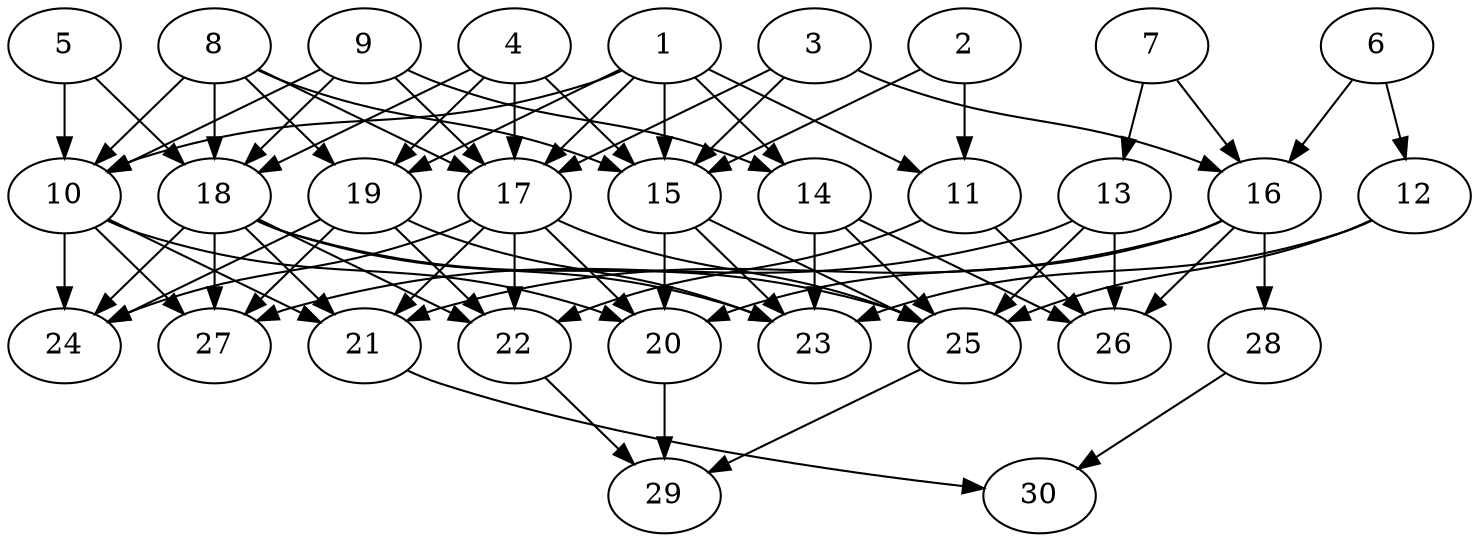 // DAG automatically generated by daggen at Thu Oct  3 14:04:19 2019
// ./daggen --dot -n 30 --ccr 0.5 --fat 0.7 --regular 0.9 --density 0.6 --mindata 5242880 --maxdata 52428800 
digraph G {
  1 [size="16711680", alpha="0.12", expect_size="8355840"] 
  1 -> 10 [size ="8355840"]
  1 -> 11 [size ="8355840"]
  1 -> 14 [size ="8355840"]
  1 -> 15 [size ="8355840"]
  1 -> 17 [size ="8355840"]
  1 -> 19 [size ="8355840"]
  2 [size="83077120", alpha="0.04", expect_size="41538560"] 
  2 -> 11 [size ="41538560"]
  2 -> 15 [size ="41538560"]
  3 [size="19767296", alpha="0.07", expect_size="9883648"] 
  3 -> 15 [size ="9883648"]
  3 -> 16 [size ="9883648"]
  3 -> 17 [size ="9883648"]
  4 [size="63692800", alpha="0.16", expect_size="31846400"] 
  4 -> 15 [size ="31846400"]
  4 -> 17 [size ="31846400"]
  4 -> 18 [size ="31846400"]
  4 -> 19 [size ="31846400"]
  5 [size="40134656", alpha="0.07", expect_size="20067328"] 
  5 -> 10 [size ="20067328"]
  5 -> 18 [size ="20067328"]
  6 [size="59082752", alpha="0.12", expect_size="29541376"] 
  6 -> 12 [size ="29541376"]
  6 -> 16 [size ="29541376"]
  7 [size="11847680", alpha="0.05", expect_size="5923840"] 
  7 -> 13 [size ="5923840"]
  7 -> 16 [size ="5923840"]
  8 [size="75112448", alpha="0.00", expect_size="37556224"] 
  8 -> 10 [size ="37556224"]
  8 -> 15 [size ="37556224"]
  8 -> 17 [size ="37556224"]
  8 -> 18 [size ="37556224"]
  8 -> 19 [size ="37556224"]
  9 [size="22777856", alpha="0.04", expect_size="11388928"] 
  9 -> 10 [size ="11388928"]
  9 -> 14 [size ="11388928"]
  9 -> 17 [size ="11388928"]
  9 -> 18 [size ="11388928"]
  10 [size="34064384", alpha="0.06", expect_size="17032192"] 
  10 -> 20 [size ="17032192"]
  10 -> 21 [size ="17032192"]
  10 -> 24 [size ="17032192"]
  10 -> 27 [size ="17032192"]
  11 [size="51935232", alpha="0.11", expect_size="25967616"] 
  11 -> 22 [size ="25967616"]
  11 -> 26 [size ="25967616"]
  12 [size="14641152", alpha="0.11", expect_size="7320576"] 
  12 -> 23 [size ="7320576"]
  12 -> 25 [size ="7320576"]
  13 [size="34111488", alpha="0.08", expect_size="17055744"] 
  13 -> 25 [size ="17055744"]
  13 -> 26 [size ="17055744"]
  13 -> 27 [size ="17055744"]
  14 [size="69234688", alpha="0.10", expect_size="34617344"] 
  14 -> 23 [size ="34617344"]
  14 -> 25 [size ="34617344"]
  14 -> 26 [size ="34617344"]
  15 [size="48787456", alpha="0.17", expect_size="24393728"] 
  15 -> 20 [size ="24393728"]
  15 -> 23 [size ="24393728"]
  15 -> 25 [size ="24393728"]
  16 [size="80179200", alpha="0.12", expect_size="40089600"] 
  16 -> 20 [size ="40089600"]
  16 -> 21 [size ="40089600"]
  16 -> 26 [size ="40089600"]
  16 -> 28 [size ="40089600"]
  17 [size="40855552", alpha="0.19", expect_size="20427776"] 
  17 -> 20 [size ="20427776"]
  17 -> 21 [size ="20427776"]
  17 -> 22 [size ="20427776"]
  17 -> 24 [size ="20427776"]
  17 -> 25 [size ="20427776"]
  18 [size="65894400", alpha="0.15", expect_size="32947200"] 
  18 -> 21 [size ="32947200"]
  18 -> 22 [size ="32947200"]
  18 -> 23 [size ="32947200"]
  18 -> 24 [size ="32947200"]
  18 -> 25 [size ="32947200"]
  18 -> 27 [size ="32947200"]
  19 [size="67252224", alpha="0.11", expect_size="33626112"] 
  19 -> 22 [size ="33626112"]
  19 -> 23 [size ="33626112"]
  19 -> 24 [size ="33626112"]
  19 -> 27 [size ="33626112"]
  20 [size="86589440", alpha="0.17", expect_size="43294720"] 
  20 -> 29 [size ="43294720"]
  21 [size="18677760", alpha="0.05", expect_size="9338880"] 
  21 -> 30 [size ="9338880"]
  22 [size="72296448", alpha="0.08", expect_size="36148224"] 
  22 -> 29 [size ="36148224"]
  23 [size="27740160", alpha="0.13", expect_size="13870080"] 
  24 [size="65949696", alpha="0.09", expect_size="32974848"] 
  25 [size="19374080", alpha="0.12", expect_size="9687040"] 
  25 -> 29 [size ="9687040"]
  26 [size="97386496", alpha="0.05", expect_size="48693248"] 
  27 [size="60524544", alpha="0.18", expect_size="30262272"] 
  28 [size="58118144", alpha="0.05", expect_size="29059072"] 
  28 -> 30 [size ="29059072"]
  29 [size="33830912", alpha="0.14", expect_size="16915456"] 
  30 [size="86007808", alpha="0.09", expect_size="43003904"] 
}
